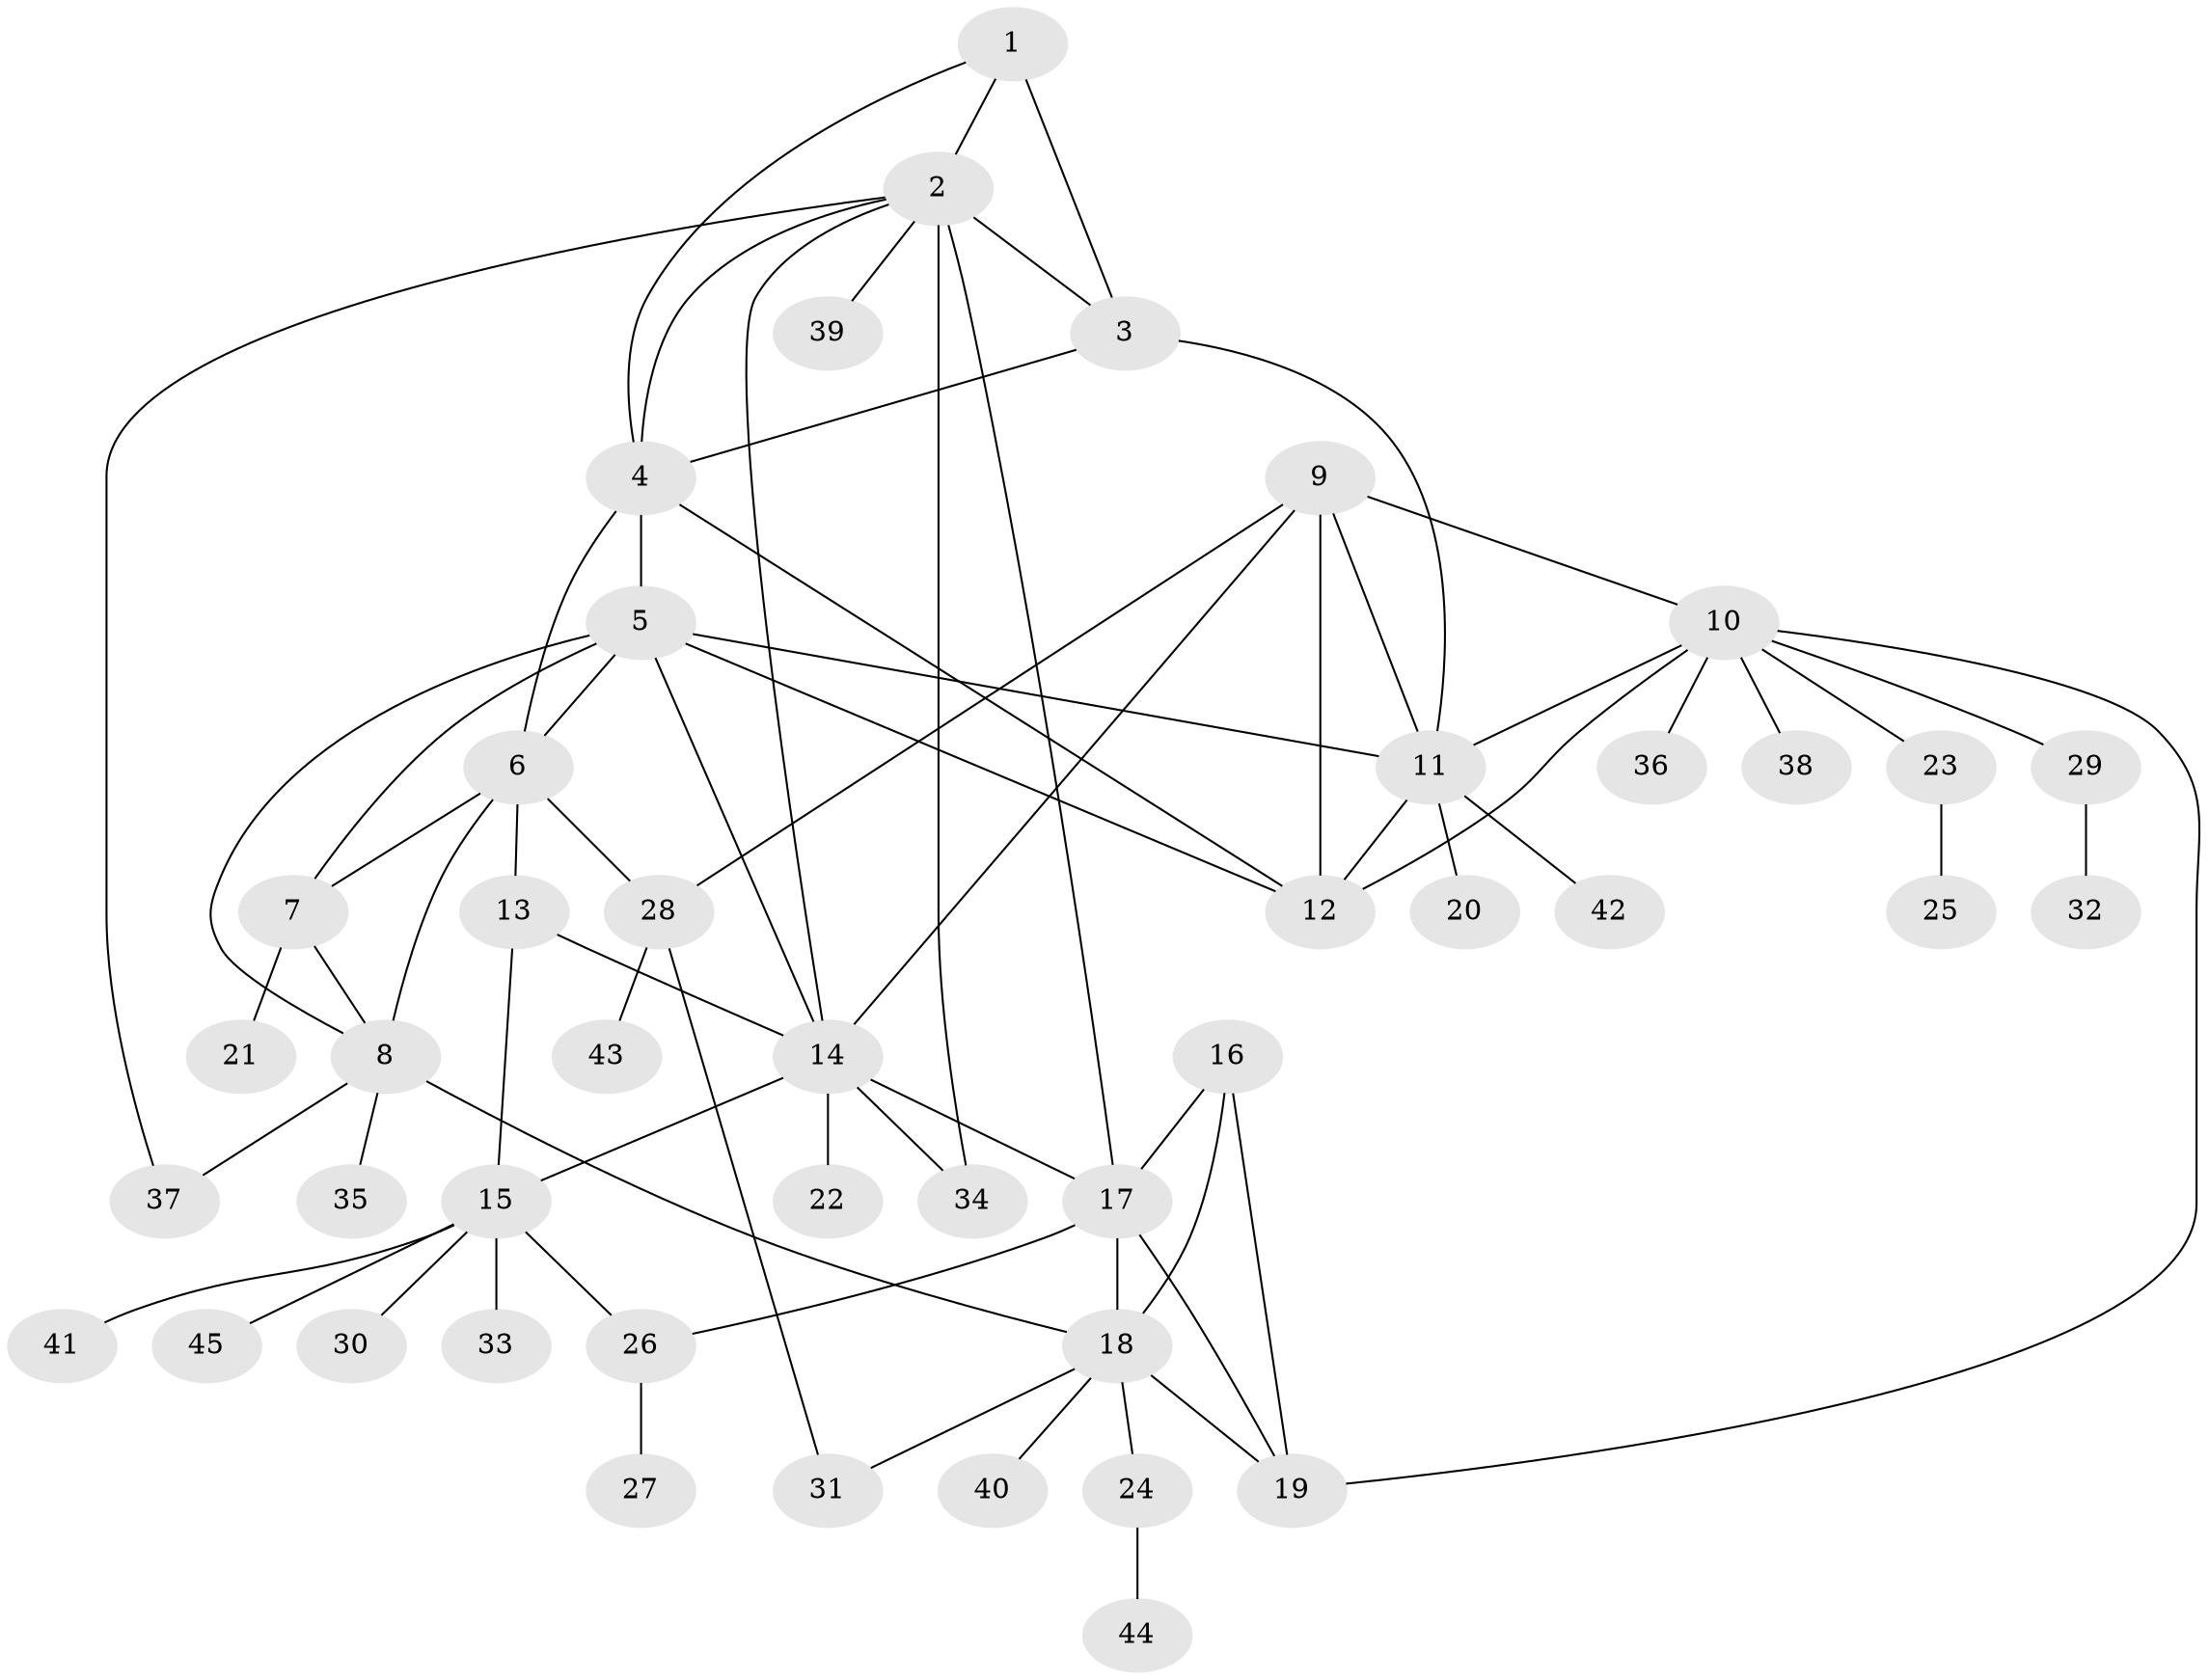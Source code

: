 // original degree distribution, {5: 0.033707865168539325, 11: 0.02247191011235955, 4: 0.056179775280898875, 6: 0.02247191011235955, 7: 0.0449438202247191, 10: 0.011235955056179775, 8: 0.02247191011235955, 9: 0.02247191011235955, 3: 0.056179775280898875, 2: 0.19101123595505617, 1: 0.5168539325842697}
// Generated by graph-tools (version 1.1) at 2025/37/03/09/25 02:37:32]
// undirected, 45 vertices, 72 edges
graph export_dot {
graph [start="1"]
  node [color=gray90,style=filled];
  1;
  2;
  3;
  4;
  5;
  6;
  7;
  8;
  9;
  10;
  11;
  12;
  13;
  14;
  15;
  16;
  17;
  18;
  19;
  20;
  21;
  22;
  23;
  24;
  25;
  26;
  27;
  28;
  29;
  30;
  31;
  32;
  33;
  34;
  35;
  36;
  37;
  38;
  39;
  40;
  41;
  42;
  43;
  44;
  45;
  1 -- 2 [weight=1.0];
  1 -- 3 [weight=2.0];
  1 -- 4 [weight=1.0];
  2 -- 3 [weight=1.0];
  2 -- 4 [weight=1.0];
  2 -- 14 [weight=1.0];
  2 -- 17 [weight=1.0];
  2 -- 34 [weight=3.0];
  2 -- 37 [weight=1.0];
  2 -- 39 [weight=1.0];
  3 -- 4 [weight=1.0];
  3 -- 11 [weight=1.0];
  4 -- 5 [weight=1.0];
  4 -- 6 [weight=1.0];
  4 -- 12 [weight=1.0];
  5 -- 6 [weight=1.0];
  5 -- 7 [weight=1.0];
  5 -- 8 [weight=1.0];
  5 -- 11 [weight=1.0];
  5 -- 12 [weight=1.0];
  5 -- 14 [weight=1.0];
  6 -- 7 [weight=1.0];
  6 -- 8 [weight=1.0];
  6 -- 13 [weight=1.0];
  6 -- 28 [weight=1.0];
  7 -- 8 [weight=1.0];
  7 -- 21 [weight=6.0];
  8 -- 18 [weight=1.0];
  8 -- 35 [weight=1.0];
  8 -- 37 [weight=1.0];
  9 -- 10 [weight=1.0];
  9 -- 11 [weight=1.0];
  9 -- 12 [weight=3.0];
  9 -- 14 [weight=1.0];
  9 -- 28 [weight=1.0];
  10 -- 11 [weight=1.0];
  10 -- 12 [weight=1.0];
  10 -- 19 [weight=1.0];
  10 -- 23 [weight=1.0];
  10 -- 29 [weight=1.0];
  10 -- 36 [weight=1.0];
  10 -- 38 [weight=1.0];
  11 -- 12 [weight=1.0];
  11 -- 20 [weight=1.0];
  11 -- 42 [weight=1.0];
  13 -- 14 [weight=3.0];
  13 -- 15 [weight=2.0];
  14 -- 15 [weight=1.0];
  14 -- 17 [weight=1.0];
  14 -- 22 [weight=1.0];
  14 -- 34 [weight=1.0];
  15 -- 26 [weight=1.0];
  15 -- 30 [weight=1.0];
  15 -- 33 [weight=1.0];
  15 -- 41 [weight=1.0];
  15 -- 45 [weight=1.0];
  16 -- 17 [weight=1.0];
  16 -- 18 [weight=1.0];
  16 -- 19 [weight=1.0];
  17 -- 18 [weight=1.0];
  17 -- 19 [weight=1.0];
  17 -- 26 [weight=1.0];
  18 -- 19 [weight=1.0];
  18 -- 24 [weight=1.0];
  18 -- 31 [weight=1.0];
  18 -- 40 [weight=1.0];
  23 -- 25 [weight=1.0];
  24 -- 44 [weight=1.0];
  26 -- 27 [weight=1.0];
  28 -- 31 [weight=1.0];
  28 -- 43 [weight=1.0];
  29 -- 32 [weight=1.0];
}
